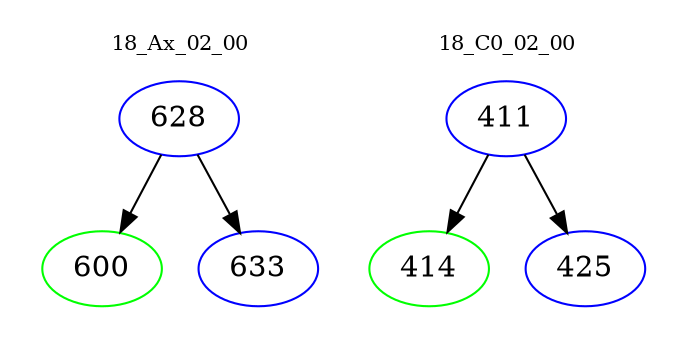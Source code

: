 digraph{
subgraph cluster_0 {
color = white
label = "18_Ax_02_00";
fontsize=10;
T0_628 [label="628", color="blue"]
T0_628 -> T0_600 [color="black"]
T0_600 [label="600", color="green"]
T0_628 -> T0_633 [color="black"]
T0_633 [label="633", color="blue"]
}
subgraph cluster_1 {
color = white
label = "18_C0_02_00";
fontsize=10;
T1_411 [label="411", color="blue"]
T1_411 -> T1_414 [color="black"]
T1_414 [label="414", color="green"]
T1_411 -> T1_425 [color="black"]
T1_425 [label="425", color="blue"]
}
}
